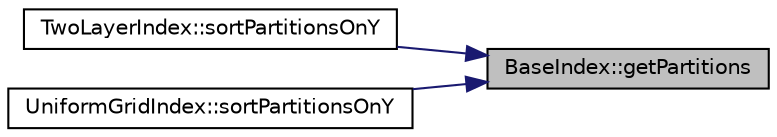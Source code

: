 digraph "BaseIndex::getPartitions"
{
 // LATEX_PDF_SIZE
  bgcolor="transparent";
  edge [fontname="Helvetica",fontsize="10",labelfontname="Helvetica",labelfontsize="10"];
  node [fontname="Helvetica",fontsize="10",shape=record];
  rankdir="RL";
  Node1 [label="BaseIndex::getPartitions",height=0.2,width=0.4,color="black", fillcolor="grey75", style="filled", fontcolor="black",tooltip="returns the partitions"];
  Node1 -> Node2 [dir="back",color="midnightblue",fontsize="10",style="solid",fontname="Helvetica"];
  Node2 [label="TwoLayerIndex::sortPartitionsOnY",height=0.2,width=0.4,color="black",URL="$structTwoLayerIndex.html#aa6cc365933c716bbfed8f2c28af2ce1e",tooltip="Sorts all objects in all partitions on the Y axis."];
  Node1 -> Node3 [dir="back",color="midnightblue",fontsize="10",style="solid",fontname="Helvetica"];
  Node3 [label="UniformGridIndex::sortPartitionsOnY",height=0.2,width=0.4,color="black",URL="$structUniformGridIndex.html#a4fa7806fcb229873ad12387690d58573",tooltip="Sorts all objects in all partitions on the Y axis."];
}
